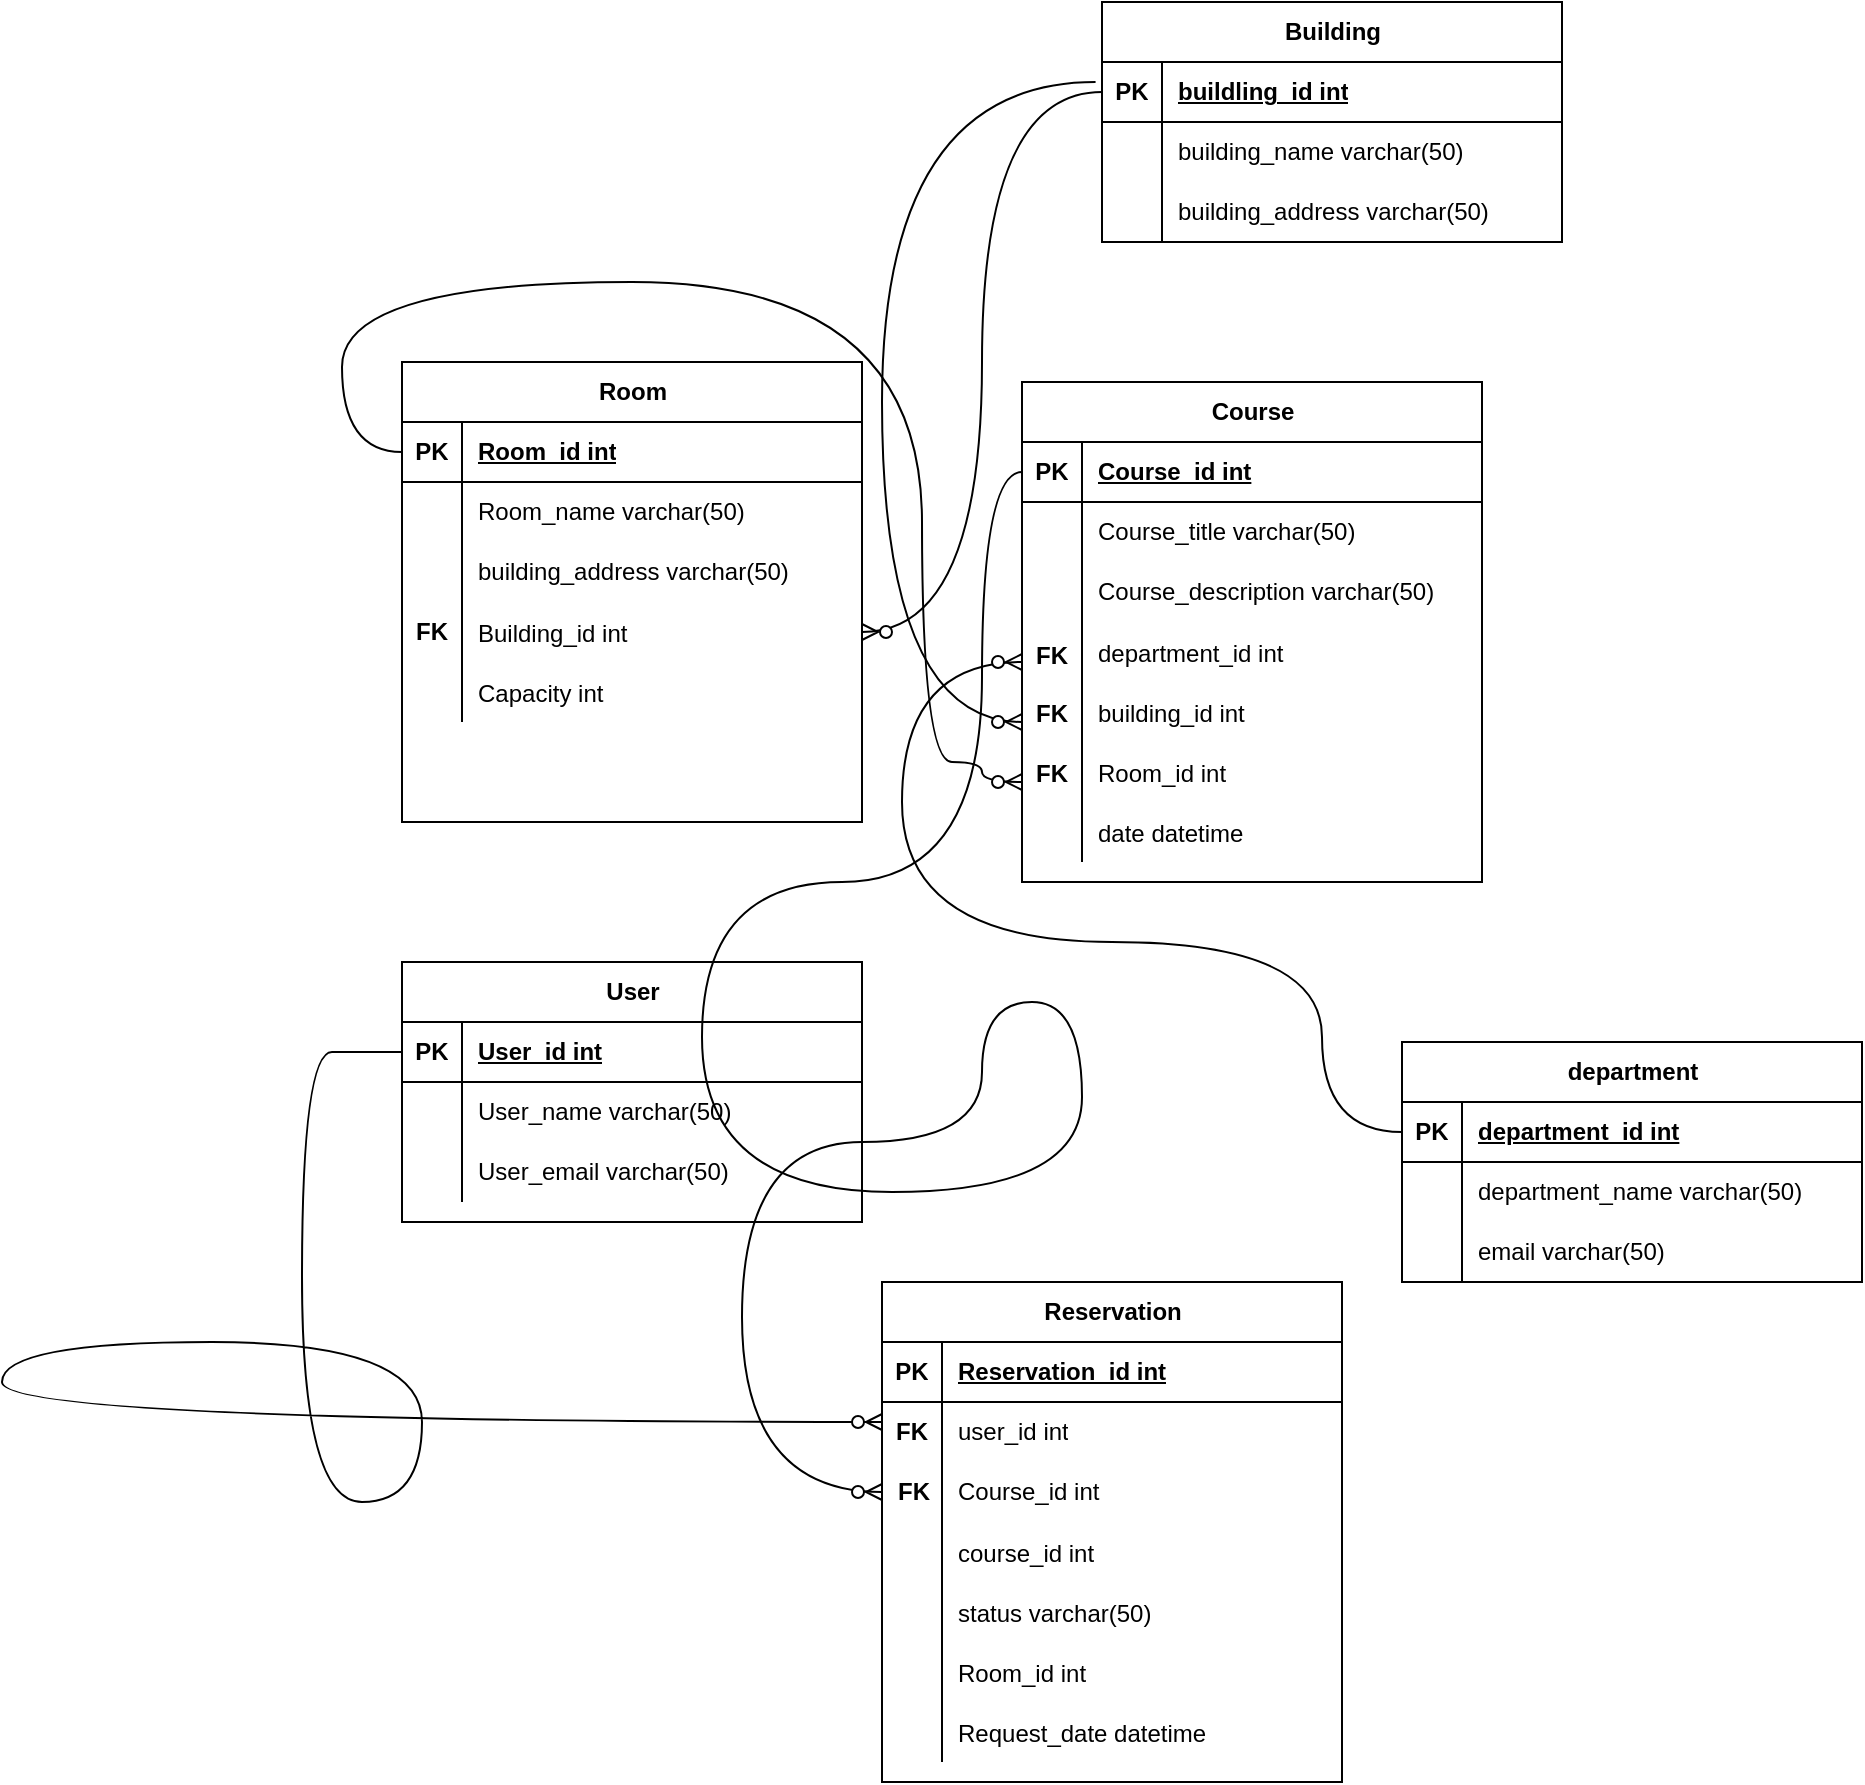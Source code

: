 <mxfile version="27.0.2">
  <diagram name="Page-1" id="O43cc90vwmYA2xS_0ZL7">
    <mxGraphModel dx="2073" dy="767" grid="1" gridSize="10" guides="1" tooltips="1" connect="1" arrows="1" fold="1" page="1" pageScale="1" pageWidth="827" pageHeight="1169" math="0" shadow="0">
      <root>
        <mxCell id="0" />
        <mxCell id="1" parent="0" />
        <mxCell id="Yy6d-3znH6NS5Ge2nQVd-1" value="department" style="shape=table;startSize=30;container=1;collapsible=1;childLayout=tableLayout;fixedRows=1;rowLines=0;fontStyle=1;align=center;resizeLast=1;html=1;" vertex="1" parent="1">
          <mxGeometry x="520" y="580" width="230" height="120" as="geometry" />
        </mxCell>
        <mxCell id="Yy6d-3znH6NS5Ge2nQVd-2" value="" style="shape=tableRow;horizontal=0;startSize=0;swimlaneHead=0;swimlaneBody=0;fillColor=none;collapsible=0;dropTarget=0;points=[[0,0.5],[1,0.5]];portConstraint=eastwest;top=0;left=0;right=0;bottom=1;" vertex="1" parent="Yy6d-3znH6NS5Ge2nQVd-1">
          <mxGeometry y="30" width="230" height="30" as="geometry" />
        </mxCell>
        <mxCell id="Yy6d-3znH6NS5Ge2nQVd-3" value="PK" style="shape=partialRectangle;connectable=0;fillColor=none;top=0;left=0;bottom=0;right=0;fontStyle=1;overflow=hidden;whiteSpace=wrap;html=1;" vertex="1" parent="Yy6d-3znH6NS5Ge2nQVd-2">
          <mxGeometry width="30" height="30" as="geometry">
            <mxRectangle width="30" height="30" as="alternateBounds" />
          </mxGeometry>
        </mxCell>
        <mxCell id="Yy6d-3znH6NS5Ge2nQVd-4" value="department_id int" style="shape=partialRectangle;connectable=0;fillColor=none;top=0;left=0;bottom=0;right=0;align=left;spacingLeft=6;fontStyle=5;overflow=hidden;whiteSpace=wrap;html=1;" vertex="1" parent="Yy6d-3znH6NS5Ge2nQVd-2">
          <mxGeometry x="30" width="200" height="30" as="geometry">
            <mxRectangle width="200" height="30" as="alternateBounds" />
          </mxGeometry>
        </mxCell>
        <mxCell id="Yy6d-3znH6NS5Ge2nQVd-5" value="" style="shape=tableRow;horizontal=0;startSize=0;swimlaneHead=0;swimlaneBody=0;fillColor=none;collapsible=0;dropTarget=0;points=[[0,0.5],[1,0.5]];portConstraint=eastwest;top=0;left=0;right=0;bottom=0;" vertex="1" parent="Yy6d-3znH6NS5Ge2nQVd-1">
          <mxGeometry y="60" width="230" height="30" as="geometry" />
        </mxCell>
        <mxCell id="Yy6d-3znH6NS5Ge2nQVd-6" value="" style="shape=partialRectangle;connectable=0;fillColor=none;top=0;left=0;bottom=0;right=0;editable=1;overflow=hidden;whiteSpace=wrap;html=1;" vertex="1" parent="Yy6d-3znH6NS5Ge2nQVd-5">
          <mxGeometry width="30" height="30" as="geometry">
            <mxRectangle width="30" height="30" as="alternateBounds" />
          </mxGeometry>
        </mxCell>
        <mxCell id="Yy6d-3znH6NS5Ge2nQVd-7" value="department_name varchar(50)" style="shape=partialRectangle;connectable=0;fillColor=none;top=0;left=0;bottom=0;right=0;align=left;spacingLeft=6;overflow=hidden;whiteSpace=wrap;html=1;" vertex="1" parent="Yy6d-3znH6NS5Ge2nQVd-5">
          <mxGeometry x="30" width="200" height="30" as="geometry">
            <mxRectangle width="200" height="30" as="alternateBounds" />
          </mxGeometry>
        </mxCell>
        <mxCell id="Yy6d-3znH6NS5Ge2nQVd-8" value="" style="shape=tableRow;horizontal=0;startSize=0;swimlaneHead=0;swimlaneBody=0;fillColor=none;collapsible=0;dropTarget=0;points=[[0,0.5],[1,0.5]];portConstraint=eastwest;top=0;left=0;right=0;bottom=0;" vertex="1" parent="Yy6d-3znH6NS5Ge2nQVd-1">
          <mxGeometry y="90" width="230" height="30" as="geometry" />
        </mxCell>
        <mxCell id="Yy6d-3znH6NS5Ge2nQVd-9" value="" style="shape=partialRectangle;connectable=0;fillColor=none;top=0;left=0;bottom=0;right=0;editable=1;overflow=hidden;whiteSpace=wrap;html=1;" vertex="1" parent="Yy6d-3znH6NS5Ge2nQVd-8">
          <mxGeometry width="30" height="30" as="geometry">
            <mxRectangle width="30" height="30" as="alternateBounds" />
          </mxGeometry>
        </mxCell>
        <mxCell id="Yy6d-3znH6NS5Ge2nQVd-10" value="email varchar(50)" style="shape=partialRectangle;connectable=0;fillColor=none;top=0;left=0;bottom=0;right=0;align=left;spacingLeft=6;overflow=hidden;whiteSpace=wrap;html=1;" vertex="1" parent="Yy6d-3znH6NS5Ge2nQVd-8">
          <mxGeometry x="30" width="200" height="30" as="geometry">
            <mxRectangle width="200" height="30" as="alternateBounds" />
          </mxGeometry>
        </mxCell>
        <mxCell id="Yy6d-3znH6NS5Ge2nQVd-14" value="Building" style="shape=table;startSize=30;container=1;collapsible=1;childLayout=tableLayout;fixedRows=1;rowLines=0;fontStyle=1;align=center;resizeLast=1;html=1;" vertex="1" parent="1">
          <mxGeometry x="370" y="60" width="230" height="120" as="geometry" />
        </mxCell>
        <mxCell id="Yy6d-3znH6NS5Ge2nQVd-15" value="" style="shape=tableRow;horizontal=0;startSize=0;swimlaneHead=0;swimlaneBody=0;fillColor=none;collapsible=0;dropTarget=0;points=[[0,0.5],[1,0.5]];portConstraint=eastwest;top=0;left=0;right=0;bottom=1;" vertex="1" parent="Yy6d-3znH6NS5Ge2nQVd-14">
          <mxGeometry y="30" width="230" height="30" as="geometry" />
        </mxCell>
        <mxCell id="Yy6d-3znH6NS5Ge2nQVd-16" value="PK" style="shape=partialRectangle;connectable=0;fillColor=none;top=0;left=0;bottom=0;right=0;fontStyle=1;overflow=hidden;whiteSpace=wrap;html=1;" vertex="1" parent="Yy6d-3znH6NS5Ge2nQVd-15">
          <mxGeometry width="30" height="30" as="geometry">
            <mxRectangle width="30" height="30" as="alternateBounds" />
          </mxGeometry>
        </mxCell>
        <mxCell id="Yy6d-3znH6NS5Ge2nQVd-17" value="buildling_id int" style="shape=partialRectangle;connectable=0;fillColor=none;top=0;left=0;bottom=0;right=0;align=left;spacingLeft=6;fontStyle=5;overflow=hidden;whiteSpace=wrap;html=1;" vertex="1" parent="Yy6d-3znH6NS5Ge2nQVd-15">
          <mxGeometry x="30" width="200" height="30" as="geometry">
            <mxRectangle width="200" height="30" as="alternateBounds" />
          </mxGeometry>
        </mxCell>
        <mxCell id="Yy6d-3znH6NS5Ge2nQVd-18" value="" style="shape=tableRow;horizontal=0;startSize=0;swimlaneHead=0;swimlaneBody=0;fillColor=none;collapsible=0;dropTarget=0;points=[[0,0.5],[1,0.5]];portConstraint=eastwest;top=0;left=0;right=0;bottom=0;" vertex="1" parent="Yy6d-3znH6NS5Ge2nQVd-14">
          <mxGeometry y="60" width="230" height="30" as="geometry" />
        </mxCell>
        <mxCell id="Yy6d-3znH6NS5Ge2nQVd-19" value="" style="shape=partialRectangle;connectable=0;fillColor=none;top=0;left=0;bottom=0;right=0;editable=1;overflow=hidden;whiteSpace=wrap;html=1;" vertex="1" parent="Yy6d-3znH6NS5Ge2nQVd-18">
          <mxGeometry width="30" height="30" as="geometry">
            <mxRectangle width="30" height="30" as="alternateBounds" />
          </mxGeometry>
        </mxCell>
        <mxCell id="Yy6d-3znH6NS5Ge2nQVd-20" value="building_name varchar(50)" style="shape=partialRectangle;connectable=0;fillColor=none;top=0;left=0;bottom=0;right=0;align=left;spacingLeft=6;overflow=hidden;whiteSpace=wrap;html=1;" vertex="1" parent="Yy6d-3znH6NS5Ge2nQVd-18">
          <mxGeometry x="30" width="200" height="30" as="geometry">
            <mxRectangle width="200" height="30" as="alternateBounds" />
          </mxGeometry>
        </mxCell>
        <mxCell id="Yy6d-3znH6NS5Ge2nQVd-21" value="" style="shape=tableRow;horizontal=0;startSize=0;swimlaneHead=0;swimlaneBody=0;fillColor=none;collapsible=0;dropTarget=0;points=[[0,0.5],[1,0.5]];portConstraint=eastwest;top=0;left=0;right=0;bottom=0;" vertex="1" parent="Yy6d-3znH6NS5Ge2nQVd-14">
          <mxGeometry y="90" width="230" height="30" as="geometry" />
        </mxCell>
        <mxCell id="Yy6d-3znH6NS5Ge2nQVd-22" value="" style="shape=partialRectangle;connectable=0;fillColor=none;top=0;left=0;bottom=0;right=0;editable=1;overflow=hidden;whiteSpace=wrap;html=1;" vertex="1" parent="Yy6d-3znH6NS5Ge2nQVd-21">
          <mxGeometry width="30" height="30" as="geometry">
            <mxRectangle width="30" height="30" as="alternateBounds" />
          </mxGeometry>
        </mxCell>
        <mxCell id="Yy6d-3znH6NS5Ge2nQVd-23" value="building_address varchar(50)" style="shape=partialRectangle;connectable=0;fillColor=none;top=0;left=0;bottom=0;right=0;align=left;spacingLeft=6;overflow=hidden;whiteSpace=wrap;html=1;" vertex="1" parent="Yy6d-3znH6NS5Ge2nQVd-21">
          <mxGeometry x="30" width="200" height="30" as="geometry">
            <mxRectangle width="200" height="30" as="alternateBounds" />
          </mxGeometry>
        </mxCell>
        <mxCell id="Yy6d-3znH6NS5Ge2nQVd-24" value="Room" style="shape=table;startSize=30;container=1;collapsible=1;childLayout=tableLayout;fixedRows=1;rowLines=0;fontStyle=1;align=center;resizeLast=1;html=1;" vertex="1" parent="1">
          <mxGeometry x="20" y="240" width="230" height="230" as="geometry" />
        </mxCell>
        <mxCell id="Yy6d-3znH6NS5Ge2nQVd-25" value="" style="shape=tableRow;horizontal=0;startSize=0;swimlaneHead=0;swimlaneBody=0;fillColor=none;collapsible=0;dropTarget=0;points=[[0,0.5],[1,0.5]];portConstraint=eastwest;top=0;left=0;right=0;bottom=1;" vertex="1" parent="Yy6d-3znH6NS5Ge2nQVd-24">
          <mxGeometry y="30" width="230" height="30" as="geometry" />
        </mxCell>
        <mxCell id="Yy6d-3znH6NS5Ge2nQVd-26" value="PK" style="shape=partialRectangle;connectable=0;fillColor=none;top=0;left=0;bottom=0;right=0;fontStyle=1;overflow=hidden;whiteSpace=wrap;html=1;" vertex="1" parent="Yy6d-3znH6NS5Ge2nQVd-25">
          <mxGeometry width="30" height="30" as="geometry">
            <mxRectangle width="30" height="30" as="alternateBounds" />
          </mxGeometry>
        </mxCell>
        <mxCell id="Yy6d-3znH6NS5Ge2nQVd-27" value="Room_id int" style="shape=partialRectangle;connectable=0;fillColor=none;top=0;left=0;bottom=0;right=0;align=left;spacingLeft=6;fontStyle=5;overflow=hidden;whiteSpace=wrap;html=1;" vertex="1" parent="Yy6d-3znH6NS5Ge2nQVd-25">
          <mxGeometry x="30" width="200" height="30" as="geometry">
            <mxRectangle width="200" height="30" as="alternateBounds" />
          </mxGeometry>
        </mxCell>
        <mxCell id="Yy6d-3znH6NS5Ge2nQVd-28" value="" style="shape=tableRow;horizontal=0;startSize=0;swimlaneHead=0;swimlaneBody=0;fillColor=none;collapsible=0;dropTarget=0;points=[[0,0.5],[1,0.5]];portConstraint=eastwest;top=0;left=0;right=0;bottom=0;" vertex="1" parent="Yy6d-3znH6NS5Ge2nQVd-24">
          <mxGeometry y="60" width="230" height="30" as="geometry" />
        </mxCell>
        <mxCell id="Yy6d-3znH6NS5Ge2nQVd-29" value="" style="shape=partialRectangle;connectable=0;fillColor=none;top=0;left=0;bottom=0;right=0;editable=1;overflow=hidden;whiteSpace=wrap;html=1;" vertex="1" parent="Yy6d-3znH6NS5Ge2nQVd-28">
          <mxGeometry width="30" height="30" as="geometry">
            <mxRectangle width="30" height="30" as="alternateBounds" />
          </mxGeometry>
        </mxCell>
        <mxCell id="Yy6d-3znH6NS5Ge2nQVd-30" value="Room_name varchar(50)" style="shape=partialRectangle;connectable=0;fillColor=none;top=0;left=0;bottom=0;right=0;align=left;spacingLeft=6;overflow=hidden;whiteSpace=wrap;html=1;" vertex="1" parent="Yy6d-3znH6NS5Ge2nQVd-28">
          <mxGeometry x="30" width="200" height="30" as="geometry">
            <mxRectangle width="200" height="30" as="alternateBounds" />
          </mxGeometry>
        </mxCell>
        <mxCell id="Yy6d-3znH6NS5Ge2nQVd-31" value="" style="shape=tableRow;horizontal=0;startSize=0;swimlaneHead=0;swimlaneBody=0;fillColor=none;collapsible=0;dropTarget=0;points=[[0,0.5],[1,0.5]];portConstraint=eastwest;top=0;left=0;right=0;bottom=0;" vertex="1" parent="Yy6d-3znH6NS5Ge2nQVd-24">
          <mxGeometry y="90" width="230" height="30" as="geometry" />
        </mxCell>
        <mxCell id="Yy6d-3znH6NS5Ge2nQVd-32" value="" style="shape=partialRectangle;connectable=0;fillColor=none;top=0;left=0;bottom=0;right=0;editable=1;overflow=hidden;whiteSpace=wrap;html=1;" vertex="1" parent="Yy6d-3znH6NS5Ge2nQVd-31">
          <mxGeometry width="30" height="30" as="geometry">
            <mxRectangle width="30" height="30" as="alternateBounds" />
          </mxGeometry>
        </mxCell>
        <mxCell id="Yy6d-3znH6NS5Ge2nQVd-33" value="building_address varchar(50)" style="shape=partialRectangle;connectable=0;fillColor=none;top=0;left=0;bottom=0;right=0;align=left;spacingLeft=6;overflow=hidden;whiteSpace=wrap;html=1;" vertex="1" parent="Yy6d-3znH6NS5Ge2nQVd-31">
          <mxGeometry x="30" width="200" height="30" as="geometry">
            <mxRectangle width="200" height="30" as="alternateBounds" />
          </mxGeometry>
        </mxCell>
        <mxCell id="Yy6d-3znH6NS5Ge2nQVd-46" value="" style="shape=tableRow;horizontal=0;startSize=0;swimlaneHead=0;swimlaneBody=0;fillColor=none;collapsible=0;dropTarget=0;points=[[0,0.5],[1,0.5]];portConstraint=eastwest;top=0;left=0;right=0;bottom=0;" vertex="1" parent="Yy6d-3znH6NS5Ge2nQVd-24">
          <mxGeometry y="120" width="230" height="30" as="geometry" />
        </mxCell>
        <mxCell id="Yy6d-3znH6NS5Ge2nQVd-47" value="" style="shape=partialRectangle;connectable=0;fillColor=none;top=0;left=0;bottom=0;right=0;editable=1;overflow=hidden;" vertex="1" parent="Yy6d-3znH6NS5Ge2nQVd-46">
          <mxGeometry width="30" height="30" as="geometry">
            <mxRectangle width="30" height="30" as="alternateBounds" />
          </mxGeometry>
        </mxCell>
        <mxCell id="Yy6d-3znH6NS5Ge2nQVd-48" value="Building_id int" style="shape=partialRectangle;connectable=0;fillColor=none;top=0;left=0;bottom=0;right=0;align=left;spacingLeft=6;overflow=hidden;" vertex="1" parent="Yy6d-3znH6NS5Ge2nQVd-46">
          <mxGeometry x="30" width="200" height="30" as="geometry">
            <mxRectangle width="200" height="30" as="alternateBounds" />
          </mxGeometry>
        </mxCell>
        <mxCell id="Yy6d-3znH6NS5Ge2nQVd-62" value="" style="shape=tableRow;horizontal=0;startSize=0;swimlaneHead=0;swimlaneBody=0;fillColor=none;collapsible=0;dropTarget=0;points=[[0,0.5],[1,0.5]];portConstraint=eastwest;top=0;left=0;right=0;bottom=0;" vertex="1" parent="Yy6d-3znH6NS5Ge2nQVd-24">
          <mxGeometry y="150" width="230" height="30" as="geometry" />
        </mxCell>
        <mxCell id="Yy6d-3znH6NS5Ge2nQVd-63" value="" style="shape=partialRectangle;connectable=0;fillColor=none;top=0;left=0;bottom=0;right=0;editable=1;overflow=hidden;" vertex="1" parent="Yy6d-3znH6NS5Ge2nQVd-62">
          <mxGeometry width="30" height="30" as="geometry">
            <mxRectangle width="30" height="30" as="alternateBounds" />
          </mxGeometry>
        </mxCell>
        <mxCell id="Yy6d-3znH6NS5Ge2nQVd-64" value="Capacity int" style="shape=partialRectangle;connectable=0;fillColor=none;top=0;left=0;bottom=0;right=0;align=left;spacingLeft=6;overflow=hidden;" vertex="1" parent="Yy6d-3znH6NS5Ge2nQVd-62">
          <mxGeometry x="30" width="200" height="30" as="geometry">
            <mxRectangle width="200" height="30" as="alternateBounds" />
          </mxGeometry>
        </mxCell>
        <mxCell id="Yy6d-3znH6NS5Ge2nQVd-61" value="FK" style="shape=partialRectangle;connectable=0;fillColor=none;top=0;left=0;bottom=0;right=0;fontStyle=1;overflow=hidden;whiteSpace=wrap;html=1;" vertex="1" parent="1">
          <mxGeometry x="20" y="360" width="30" height="30" as="geometry">
            <mxRectangle width="30" height="30" as="alternateBounds" />
          </mxGeometry>
        </mxCell>
        <mxCell id="Yy6d-3znH6NS5Ge2nQVd-65" value="Course" style="shape=table;startSize=30;container=1;collapsible=1;childLayout=tableLayout;fixedRows=1;rowLines=0;fontStyle=1;align=center;resizeLast=1;html=1;" vertex="1" parent="1">
          <mxGeometry x="330" y="250" width="230" height="250" as="geometry" />
        </mxCell>
        <mxCell id="Yy6d-3znH6NS5Ge2nQVd-66" value="" style="shape=tableRow;horizontal=0;startSize=0;swimlaneHead=0;swimlaneBody=0;fillColor=none;collapsible=0;dropTarget=0;points=[[0,0.5],[1,0.5]];portConstraint=eastwest;top=0;left=0;right=0;bottom=1;" vertex="1" parent="Yy6d-3znH6NS5Ge2nQVd-65">
          <mxGeometry y="30" width="230" height="30" as="geometry" />
        </mxCell>
        <mxCell id="Yy6d-3znH6NS5Ge2nQVd-67" value="PK" style="shape=partialRectangle;connectable=0;fillColor=none;top=0;left=0;bottom=0;right=0;fontStyle=1;overflow=hidden;whiteSpace=wrap;html=1;" vertex="1" parent="Yy6d-3znH6NS5Ge2nQVd-66">
          <mxGeometry width="30" height="30" as="geometry">
            <mxRectangle width="30" height="30" as="alternateBounds" />
          </mxGeometry>
        </mxCell>
        <mxCell id="Yy6d-3znH6NS5Ge2nQVd-68" value="Course_id int" style="shape=partialRectangle;connectable=0;fillColor=none;top=0;left=0;bottom=0;right=0;align=left;spacingLeft=6;fontStyle=5;overflow=hidden;whiteSpace=wrap;html=1;" vertex="1" parent="Yy6d-3znH6NS5Ge2nQVd-66">
          <mxGeometry x="30" width="200" height="30" as="geometry">
            <mxRectangle width="200" height="30" as="alternateBounds" />
          </mxGeometry>
        </mxCell>
        <mxCell id="Yy6d-3znH6NS5Ge2nQVd-69" value="" style="shape=tableRow;horizontal=0;startSize=0;swimlaneHead=0;swimlaneBody=0;fillColor=none;collapsible=0;dropTarget=0;points=[[0,0.5],[1,0.5]];portConstraint=eastwest;top=0;left=0;right=0;bottom=0;" vertex="1" parent="Yy6d-3znH6NS5Ge2nQVd-65">
          <mxGeometry y="60" width="230" height="30" as="geometry" />
        </mxCell>
        <mxCell id="Yy6d-3znH6NS5Ge2nQVd-70" value="" style="shape=partialRectangle;connectable=0;fillColor=none;top=0;left=0;bottom=0;right=0;editable=1;overflow=hidden;whiteSpace=wrap;html=1;" vertex="1" parent="Yy6d-3znH6NS5Ge2nQVd-69">
          <mxGeometry width="30" height="30" as="geometry">
            <mxRectangle width="30" height="30" as="alternateBounds" />
          </mxGeometry>
        </mxCell>
        <mxCell id="Yy6d-3znH6NS5Ge2nQVd-71" value="Course_title varchar(50)" style="shape=partialRectangle;connectable=0;fillColor=none;top=0;left=0;bottom=0;right=0;align=left;spacingLeft=6;overflow=hidden;whiteSpace=wrap;html=1;" vertex="1" parent="Yy6d-3znH6NS5Ge2nQVd-69">
          <mxGeometry x="30" width="200" height="30" as="geometry">
            <mxRectangle width="200" height="30" as="alternateBounds" />
          </mxGeometry>
        </mxCell>
        <mxCell id="Yy6d-3znH6NS5Ge2nQVd-72" value="" style="shape=tableRow;horizontal=0;startSize=0;swimlaneHead=0;swimlaneBody=0;fillColor=none;collapsible=0;dropTarget=0;points=[[0,0.5],[1,0.5]];portConstraint=eastwest;top=0;left=0;right=0;bottom=0;" vertex="1" parent="Yy6d-3znH6NS5Ge2nQVd-65">
          <mxGeometry y="90" width="230" height="30" as="geometry" />
        </mxCell>
        <mxCell id="Yy6d-3znH6NS5Ge2nQVd-73" value="" style="shape=partialRectangle;connectable=0;fillColor=none;top=0;left=0;bottom=0;right=0;editable=1;overflow=hidden;whiteSpace=wrap;html=1;" vertex="1" parent="Yy6d-3znH6NS5Ge2nQVd-72">
          <mxGeometry width="30" height="30" as="geometry">
            <mxRectangle width="30" height="30" as="alternateBounds" />
          </mxGeometry>
        </mxCell>
        <mxCell id="Yy6d-3znH6NS5Ge2nQVd-74" value="Course_description varchar(50)" style="shape=partialRectangle;connectable=0;fillColor=none;top=0;left=0;bottom=0;right=0;align=left;spacingLeft=6;overflow=hidden;whiteSpace=wrap;html=1;" vertex="1" parent="Yy6d-3znH6NS5Ge2nQVd-72">
          <mxGeometry x="30" width="200" height="30" as="geometry">
            <mxRectangle width="200" height="30" as="alternateBounds" />
          </mxGeometry>
        </mxCell>
        <mxCell id="Yy6d-3znH6NS5Ge2nQVd-75" value="" style="shape=tableRow;horizontal=0;startSize=0;swimlaneHead=0;swimlaneBody=0;fillColor=none;collapsible=0;dropTarget=0;points=[[0,0.5],[1,0.5]];portConstraint=eastwest;top=0;left=0;right=0;bottom=0;" vertex="1" parent="Yy6d-3znH6NS5Ge2nQVd-65">
          <mxGeometry y="120" width="230" height="30" as="geometry" />
        </mxCell>
        <mxCell id="Yy6d-3znH6NS5Ge2nQVd-76" value="" style="shape=partialRectangle;connectable=0;fillColor=none;top=0;left=0;bottom=0;right=0;editable=1;overflow=hidden;" vertex="1" parent="Yy6d-3znH6NS5Ge2nQVd-75">
          <mxGeometry width="30" height="30" as="geometry">
            <mxRectangle width="30" height="30" as="alternateBounds" />
          </mxGeometry>
        </mxCell>
        <mxCell id="Yy6d-3znH6NS5Ge2nQVd-77" value="department_id int" style="shape=partialRectangle;connectable=0;fillColor=none;top=0;left=0;bottom=0;right=0;align=left;spacingLeft=6;overflow=hidden;" vertex="1" parent="Yy6d-3znH6NS5Ge2nQVd-75">
          <mxGeometry x="30" width="200" height="30" as="geometry">
            <mxRectangle width="200" height="30" as="alternateBounds" />
          </mxGeometry>
        </mxCell>
        <mxCell id="Yy6d-3znH6NS5Ge2nQVd-104" value="" style="shape=tableRow;horizontal=0;startSize=0;swimlaneHead=0;swimlaneBody=0;fillColor=none;collapsible=0;dropTarget=0;points=[[0,0.5],[1,0.5]];portConstraint=eastwest;top=0;left=0;right=0;bottom=0;" vertex="1" parent="Yy6d-3znH6NS5Ge2nQVd-65">
          <mxGeometry y="150" width="230" height="30" as="geometry" />
        </mxCell>
        <mxCell id="Yy6d-3znH6NS5Ge2nQVd-105" value="" style="shape=partialRectangle;connectable=0;fillColor=none;top=0;left=0;bottom=0;right=0;editable=1;overflow=hidden;" vertex="1" parent="Yy6d-3znH6NS5Ge2nQVd-104">
          <mxGeometry width="30" height="30" as="geometry">
            <mxRectangle width="30" height="30" as="alternateBounds" />
          </mxGeometry>
        </mxCell>
        <mxCell id="Yy6d-3znH6NS5Ge2nQVd-106" value="building_id int" style="shape=partialRectangle;connectable=0;fillColor=none;top=0;left=0;bottom=0;right=0;align=left;spacingLeft=6;overflow=hidden;" vertex="1" parent="Yy6d-3znH6NS5Ge2nQVd-104">
          <mxGeometry x="30" width="200" height="30" as="geometry">
            <mxRectangle width="200" height="30" as="alternateBounds" />
          </mxGeometry>
        </mxCell>
        <mxCell id="Yy6d-3znH6NS5Ge2nQVd-109" value="" style="shape=tableRow;horizontal=0;startSize=0;swimlaneHead=0;swimlaneBody=0;fillColor=none;collapsible=0;dropTarget=0;points=[[0,0.5],[1,0.5]];portConstraint=eastwest;top=0;left=0;right=0;bottom=0;" vertex="1" parent="Yy6d-3znH6NS5Ge2nQVd-65">
          <mxGeometry y="180" width="230" height="30" as="geometry" />
        </mxCell>
        <mxCell id="Yy6d-3znH6NS5Ge2nQVd-110" value="" style="shape=partialRectangle;connectable=0;fillColor=none;top=0;left=0;bottom=0;right=0;editable=1;overflow=hidden;" vertex="1" parent="Yy6d-3znH6NS5Ge2nQVd-109">
          <mxGeometry width="30" height="30" as="geometry">
            <mxRectangle width="30" height="30" as="alternateBounds" />
          </mxGeometry>
        </mxCell>
        <mxCell id="Yy6d-3znH6NS5Ge2nQVd-111" value="Room_id int" style="shape=partialRectangle;connectable=0;fillColor=none;top=0;left=0;bottom=0;right=0;align=left;spacingLeft=6;overflow=hidden;" vertex="1" parent="Yy6d-3znH6NS5Ge2nQVd-109">
          <mxGeometry x="30" width="200" height="30" as="geometry">
            <mxRectangle width="200" height="30" as="alternateBounds" />
          </mxGeometry>
        </mxCell>
        <mxCell id="Yy6d-3znH6NS5Ge2nQVd-78" value="" style="shape=tableRow;horizontal=0;startSize=0;swimlaneHead=0;swimlaneBody=0;fillColor=none;collapsible=0;dropTarget=0;points=[[0,0.5],[1,0.5]];portConstraint=eastwest;top=0;left=0;right=0;bottom=0;" vertex="1" parent="Yy6d-3znH6NS5Ge2nQVd-65">
          <mxGeometry y="210" width="230" height="30" as="geometry" />
        </mxCell>
        <mxCell id="Yy6d-3znH6NS5Ge2nQVd-79" value="" style="shape=partialRectangle;connectable=0;fillColor=none;top=0;left=0;bottom=0;right=0;editable=1;overflow=hidden;" vertex="1" parent="Yy6d-3znH6NS5Ge2nQVd-78">
          <mxGeometry width="30" height="30" as="geometry">
            <mxRectangle width="30" height="30" as="alternateBounds" />
          </mxGeometry>
        </mxCell>
        <mxCell id="Yy6d-3znH6NS5Ge2nQVd-80" value="date datetime" style="shape=partialRectangle;connectable=0;fillColor=none;top=0;left=0;bottom=0;right=0;align=left;spacingLeft=6;overflow=hidden;" vertex="1" parent="Yy6d-3znH6NS5Ge2nQVd-78">
          <mxGeometry x="30" width="200" height="30" as="geometry">
            <mxRectangle width="200" height="30" as="alternateBounds" />
          </mxGeometry>
        </mxCell>
        <mxCell id="Yy6d-3znH6NS5Ge2nQVd-102" value="FK" style="shape=partialRectangle;connectable=0;fillColor=none;top=0;left=0;bottom=0;right=0;fontStyle=1;overflow=hidden;whiteSpace=wrap;html=1;" vertex="1" parent="1">
          <mxGeometry x="330" y="372" width="30" height="30" as="geometry">
            <mxRectangle width="30" height="30" as="alternateBounds" />
          </mxGeometry>
        </mxCell>
        <mxCell id="Yy6d-3znH6NS5Ge2nQVd-107" value="FK" style="shape=partialRectangle;connectable=0;fillColor=none;top=0;left=0;bottom=0;right=0;fontStyle=1;overflow=hidden;whiteSpace=wrap;html=1;" vertex="1" parent="1">
          <mxGeometry x="330" y="401" width="30" height="30" as="geometry">
            <mxRectangle width="30" height="30" as="alternateBounds" />
          </mxGeometry>
        </mxCell>
        <mxCell id="Yy6d-3znH6NS5Ge2nQVd-112" value="FK" style="shape=partialRectangle;connectable=0;fillColor=none;top=0;left=0;bottom=0;right=0;fontStyle=1;overflow=hidden;whiteSpace=wrap;html=1;" vertex="1" parent="1">
          <mxGeometry x="330" y="431" width="30" height="30" as="geometry">
            <mxRectangle width="30" height="30" as="alternateBounds" />
          </mxGeometry>
        </mxCell>
        <mxCell id="Yy6d-3znH6NS5Ge2nQVd-113" value="Reservation" style="shape=table;startSize=30;container=1;collapsible=1;childLayout=tableLayout;fixedRows=1;rowLines=0;fontStyle=1;align=center;resizeLast=1;html=1;" vertex="1" parent="1">
          <mxGeometry x="260" y="700" width="230" height="250" as="geometry" />
        </mxCell>
        <mxCell id="Yy6d-3znH6NS5Ge2nQVd-114" value="" style="shape=tableRow;horizontal=0;startSize=0;swimlaneHead=0;swimlaneBody=0;fillColor=none;collapsible=0;dropTarget=0;points=[[0,0.5],[1,0.5]];portConstraint=eastwest;top=0;left=0;right=0;bottom=1;" vertex="1" parent="Yy6d-3znH6NS5Ge2nQVd-113">
          <mxGeometry y="30" width="230" height="30" as="geometry" />
        </mxCell>
        <mxCell id="Yy6d-3znH6NS5Ge2nQVd-115" value="PK" style="shape=partialRectangle;connectable=0;fillColor=none;top=0;left=0;bottom=0;right=0;fontStyle=1;overflow=hidden;whiteSpace=wrap;html=1;" vertex="1" parent="Yy6d-3znH6NS5Ge2nQVd-114">
          <mxGeometry width="30" height="30" as="geometry">
            <mxRectangle width="30" height="30" as="alternateBounds" />
          </mxGeometry>
        </mxCell>
        <mxCell id="Yy6d-3znH6NS5Ge2nQVd-116" value="Reservation_id int" style="shape=partialRectangle;connectable=0;fillColor=none;top=0;left=0;bottom=0;right=0;align=left;spacingLeft=6;fontStyle=5;overflow=hidden;whiteSpace=wrap;html=1;" vertex="1" parent="Yy6d-3znH6NS5Ge2nQVd-114">
          <mxGeometry x="30" width="200" height="30" as="geometry">
            <mxRectangle width="200" height="30" as="alternateBounds" />
          </mxGeometry>
        </mxCell>
        <mxCell id="Yy6d-3znH6NS5Ge2nQVd-117" value="" style="shape=tableRow;horizontal=0;startSize=0;swimlaneHead=0;swimlaneBody=0;fillColor=none;collapsible=0;dropTarget=0;points=[[0,0.5],[1,0.5]];portConstraint=eastwest;top=0;left=0;right=0;bottom=0;" vertex="1" parent="Yy6d-3znH6NS5Ge2nQVd-113">
          <mxGeometry y="60" width="230" height="30" as="geometry" />
        </mxCell>
        <mxCell id="Yy6d-3znH6NS5Ge2nQVd-118" value="" style="shape=partialRectangle;connectable=0;fillColor=none;top=0;left=0;bottom=0;right=0;editable=1;overflow=hidden;whiteSpace=wrap;html=1;" vertex="1" parent="Yy6d-3znH6NS5Ge2nQVd-117">
          <mxGeometry width="30" height="30" as="geometry">
            <mxRectangle width="30" height="30" as="alternateBounds" />
          </mxGeometry>
        </mxCell>
        <mxCell id="Yy6d-3znH6NS5Ge2nQVd-119" value="user_id int" style="shape=partialRectangle;connectable=0;fillColor=none;top=0;left=0;bottom=0;right=0;align=left;spacingLeft=6;overflow=hidden;whiteSpace=wrap;html=1;" vertex="1" parent="Yy6d-3znH6NS5Ge2nQVd-117">
          <mxGeometry x="30" width="200" height="30" as="geometry">
            <mxRectangle width="200" height="30" as="alternateBounds" />
          </mxGeometry>
        </mxCell>
        <mxCell id="Yy6d-3znH6NS5Ge2nQVd-120" value="" style="shape=tableRow;horizontal=0;startSize=0;swimlaneHead=0;swimlaneBody=0;fillColor=none;collapsible=0;dropTarget=0;points=[[0,0.5],[1,0.5]];portConstraint=eastwest;top=0;left=0;right=0;bottom=0;" vertex="1" parent="Yy6d-3znH6NS5Ge2nQVd-113">
          <mxGeometry y="90" width="230" height="30" as="geometry" />
        </mxCell>
        <mxCell id="Yy6d-3znH6NS5Ge2nQVd-121" value="" style="shape=partialRectangle;connectable=0;fillColor=none;top=0;left=0;bottom=0;right=0;editable=1;overflow=hidden;whiteSpace=wrap;html=1;" vertex="1" parent="Yy6d-3znH6NS5Ge2nQVd-120">
          <mxGeometry width="30" height="30" as="geometry">
            <mxRectangle width="30" height="30" as="alternateBounds" />
          </mxGeometry>
        </mxCell>
        <mxCell id="Yy6d-3znH6NS5Ge2nQVd-122" value="Course_id int" style="shape=partialRectangle;connectable=0;fillColor=none;top=0;left=0;bottom=0;right=0;align=left;spacingLeft=6;overflow=hidden;whiteSpace=wrap;html=1;" vertex="1" parent="Yy6d-3znH6NS5Ge2nQVd-120">
          <mxGeometry x="30" width="200" height="30" as="geometry">
            <mxRectangle width="200" height="30" as="alternateBounds" />
          </mxGeometry>
        </mxCell>
        <mxCell id="Yy6d-3znH6NS5Ge2nQVd-123" value="" style="shape=tableRow;horizontal=0;startSize=0;swimlaneHead=0;swimlaneBody=0;fillColor=none;collapsible=0;dropTarget=0;points=[[0,0.5],[1,0.5]];portConstraint=eastwest;top=0;left=0;right=0;bottom=0;" vertex="1" parent="Yy6d-3znH6NS5Ge2nQVd-113">
          <mxGeometry y="120" width="230" height="30" as="geometry" />
        </mxCell>
        <mxCell id="Yy6d-3znH6NS5Ge2nQVd-124" value="" style="shape=partialRectangle;connectable=0;fillColor=none;top=0;left=0;bottom=0;right=0;editable=1;overflow=hidden;" vertex="1" parent="Yy6d-3znH6NS5Ge2nQVd-123">
          <mxGeometry width="30" height="30" as="geometry">
            <mxRectangle width="30" height="30" as="alternateBounds" />
          </mxGeometry>
        </mxCell>
        <mxCell id="Yy6d-3znH6NS5Ge2nQVd-125" value="course_id int" style="shape=partialRectangle;connectable=0;fillColor=none;top=0;left=0;bottom=0;right=0;align=left;spacingLeft=6;overflow=hidden;" vertex="1" parent="Yy6d-3znH6NS5Ge2nQVd-123">
          <mxGeometry x="30" width="200" height="30" as="geometry">
            <mxRectangle width="200" height="30" as="alternateBounds" />
          </mxGeometry>
        </mxCell>
        <mxCell id="Yy6d-3znH6NS5Ge2nQVd-126" value="" style="shape=tableRow;horizontal=0;startSize=0;swimlaneHead=0;swimlaneBody=0;fillColor=none;collapsible=0;dropTarget=0;points=[[0,0.5],[1,0.5]];portConstraint=eastwest;top=0;left=0;right=0;bottom=0;" vertex="1" parent="Yy6d-3znH6NS5Ge2nQVd-113">
          <mxGeometry y="150" width="230" height="30" as="geometry" />
        </mxCell>
        <mxCell id="Yy6d-3znH6NS5Ge2nQVd-127" value="" style="shape=partialRectangle;connectable=0;fillColor=none;top=0;left=0;bottom=0;right=0;editable=1;overflow=hidden;" vertex="1" parent="Yy6d-3znH6NS5Ge2nQVd-126">
          <mxGeometry width="30" height="30" as="geometry">
            <mxRectangle width="30" height="30" as="alternateBounds" />
          </mxGeometry>
        </mxCell>
        <mxCell id="Yy6d-3znH6NS5Ge2nQVd-128" value="status varchar(50)" style="shape=partialRectangle;connectable=0;fillColor=none;top=0;left=0;bottom=0;right=0;align=left;spacingLeft=6;overflow=hidden;" vertex="1" parent="Yy6d-3znH6NS5Ge2nQVd-126">
          <mxGeometry x="30" width="200" height="30" as="geometry">
            <mxRectangle width="200" height="30" as="alternateBounds" />
          </mxGeometry>
        </mxCell>
        <mxCell id="Yy6d-3znH6NS5Ge2nQVd-129" value="" style="shape=tableRow;horizontal=0;startSize=0;swimlaneHead=0;swimlaneBody=0;fillColor=none;collapsible=0;dropTarget=0;points=[[0,0.5],[1,0.5]];portConstraint=eastwest;top=0;left=0;right=0;bottom=0;" vertex="1" parent="Yy6d-3znH6NS5Ge2nQVd-113">
          <mxGeometry y="180" width="230" height="30" as="geometry" />
        </mxCell>
        <mxCell id="Yy6d-3znH6NS5Ge2nQVd-130" value="" style="shape=partialRectangle;connectable=0;fillColor=none;top=0;left=0;bottom=0;right=0;editable=1;overflow=hidden;" vertex="1" parent="Yy6d-3znH6NS5Ge2nQVd-129">
          <mxGeometry width="30" height="30" as="geometry">
            <mxRectangle width="30" height="30" as="alternateBounds" />
          </mxGeometry>
        </mxCell>
        <mxCell id="Yy6d-3znH6NS5Ge2nQVd-131" value="Room_id int" style="shape=partialRectangle;connectable=0;fillColor=none;top=0;left=0;bottom=0;right=0;align=left;spacingLeft=6;overflow=hidden;" vertex="1" parent="Yy6d-3znH6NS5Ge2nQVd-129">
          <mxGeometry x="30" width="200" height="30" as="geometry">
            <mxRectangle width="200" height="30" as="alternateBounds" />
          </mxGeometry>
        </mxCell>
        <mxCell id="Yy6d-3znH6NS5Ge2nQVd-132" value="" style="shape=tableRow;horizontal=0;startSize=0;swimlaneHead=0;swimlaneBody=0;fillColor=none;collapsible=0;dropTarget=0;points=[[0,0.5],[1,0.5]];portConstraint=eastwest;top=0;left=0;right=0;bottom=0;" vertex="1" parent="Yy6d-3znH6NS5Ge2nQVd-113">
          <mxGeometry y="210" width="230" height="30" as="geometry" />
        </mxCell>
        <mxCell id="Yy6d-3znH6NS5Ge2nQVd-133" value="" style="shape=partialRectangle;connectable=0;fillColor=none;top=0;left=0;bottom=0;right=0;editable=1;overflow=hidden;" vertex="1" parent="Yy6d-3znH6NS5Ge2nQVd-132">
          <mxGeometry width="30" height="30" as="geometry">
            <mxRectangle width="30" height="30" as="alternateBounds" />
          </mxGeometry>
        </mxCell>
        <mxCell id="Yy6d-3znH6NS5Ge2nQVd-134" value="Request_date datetime" style="shape=partialRectangle;connectable=0;fillColor=none;top=0;left=0;bottom=0;right=0;align=left;spacingLeft=6;overflow=hidden;" vertex="1" parent="Yy6d-3znH6NS5Ge2nQVd-132">
          <mxGeometry x="30" width="200" height="30" as="geometry">
            <mxRectangle width="200" height="30" as="alternateBounds" />
          </mxGeometry>
        </mxCell>
        <mxCell id="Yy6d-3znH6NS5Ge2nQVd-198" value="FK" style="shape=partialRectangle;connectable=0;fillColor=none;top=0;left=0;bottom=0;right=0;fontStyle=1;overflow=hidden;whiteSpace=wrap;html=1;" vertex="1" parent="1">
          <mxGeometry x="260" y="760" width="30" height="30" as="geometry">
            <mxRectangle width="30" height="30" as="alternateBounds" />
          </mxGeometry>
        </mxCell>
        <mxCell id="Yy6d-3znH6NS5Ge2nQVd-199" value="FK" style="shape=partialRectangle;connectable=0;fillColor=none;top=0;left=0;bottom=0;right=0;fontStyle=1;overflow=hidden;whiteSpace=wrap;html=1;" vertex="1" parent="1">
          <mxGeometry x="261" y="790" width="30" height="30" as="geometry">
            <mxRectangle width="30" height="30" as="alternateBounds" />
          </mxGeometry>
        </mxCell>
        <mxCell id="Yy6d-3znH6NS5Ge2nQVd-200" value="User" style="shape=table;startSize=30;container=1;collapsible=1;childLayout=tableLayout;fixedRows=1;rowLines=0;fontStyle=1;align=center;resizeLast=1;html=1;" vertex="1" parent="1">
          <mxGeometry x="20" y="540" width="230" height="130" as="geometry" />
        </mxCell>
        <mxCell id="Yy6d-3znH6NS5Ge2nQVd-201" value="" style="shape=tableRow;horizontal=0;startSize=0;swimlaneHead=0;swimlaneBody=0;fillColor=none;collapsible=0;dropTarget=0;points=[[0,0.5],[1,0.5]];portConstraint=eastwest;top=0;left=0;right=0;bottom=1;" vertex="1" parent="Yy6d-3znH6NS5Ge2nQVd-200">
          <mxGeometry y="30" width="230" height="30" as="geometry" />
        </mxCell>
        <mxCell id="Yy6d-3znH6NS5Ge2nQVd-202" value="PK" style="shape=partialRectangle;connectable=0;fillColor=none;top=0;left=0;bottom=0;right=0;fontStyle=1;overflow=hidden;whiteSpace=wrap;html=1;" vertex="1" parent="Yy6d-3znH6NS5Ge2nQVd-201">
          <mxGeometry width="30" height="30" as="geometry">
            <mxRectangle width="30" height="30" as="alternateBounds" />
          </mxGeometry>
        </mxCell>
        <mxCell id="Yy6d-3znH6NS5Ge2nQVd-203" value="User_id int" style="shape=partialRectangle;connectable=0;fillColor=none;top=0;left=0;bottom=0;right=0;align=left;spacingLeft=6;fontStyle=5;overflow=hidden;whiteSpace=wrap;html=1;" vertex="1" parent="Yy6d-3znH6NS5Ge2nQVd-201">
          <mxGeometry x="30" width="200" height="30" as="geometry">
            <mxRectangle width="200" height="30" as="alternateBounds" />
          </mxGeometry>
        </mxCell>
        <mxCell id="Yy6d-3znH6NS5Ge2nQVd-204" value="" style="shape=tableRow;horizontal=0;startSize=0;swimlaneHead=0;swimlaneBody=0;fillColor=none;collapsible=0;dropTarget=0;points=[[0,0.5],[1,0.5]];portConstraint=eastwest;top=0;left=0;right=0;bottom=0;" vertex="1" parent="Yy6d-3znH6NS5Ge2nQVd-200">
          <mxGeometry y="60" width="230" height="30" as="geometry" />
        </mxCell>
        <mxCell id="Yy6d-3znH6NS5Ge2nQVd-205" value="" style="shape=partialRectangle;connectable=0;fillColor=none;top=0;left=0;bottom=0;right=0;editable=1;overflow=hidden;whiteSpace=wrap;html=1;" vertex="1" parent="Yy6d-3znH6NS5Ge2nQVd-204">
          <mxGeometry width="30" height="30" as="geometry">
            <mxRectangle width="30" height="30" as="alternateBounds" />
          </mxGeometry>
        </mxCell>
        <mxCell id="Yy6d-3znH6NS5Ge2nQVd-206" value="User_name varchar(50)" style="shape=partialRectangle;connectable=0;fillColor=none;top=0;left=0;bottom=0;right=0;align=left;spacingLeft=6;overflow=hidden;whiteSpace=wrap;html=1;" vertex="1" parent="Yy6d-3znH6NS5Ge2nQVd-204">
          <mxGeometry x="30" width="200" height="30" as="geometry">
            <mxRectangle width="200" height="30" as="alternateBounds" />
          </mxGeometry>
        </mxCell>
        <mxCell id="Yy6d-3znH6NS5Ge2nQVd-207" value="" style="shape=tableRow;horizontal=0;startSize=0;swimlaneHead=0;swimlaneBody=0;fillColor=none;collapsible=0;dropTarget=0;points=[[0,0.5],[1,0.5]];portConstraint=eastwest;top=0;left=0;right=0;bottom=0;" vertex="1" parent="Yy6d-3znH6NS5Ge2nQVd-200">
          <mxGeometry y="90" width="230" height="30" as="geometry" />
        </mxCell>
        <mxCell id="Yy6d-3znH6NS5Ge2nQVd-208" value="" style="shape=partialRectangle;connectable=0;fillColor=none;top=0;left=0;bottom=0;right=0;editable=1;overflow=hidden;whiteSpace=wrap;html=1;" vertex="1" parent="Yy6d-3znH6NS5Ge2nQVd-207">
          <mxGeometry width="30" height="30" as="geometry">
            <mxRectangle width="30" height="30" as="alternateBounds" />
          </mxGeometry>
        </mxCell>
        <mxCell id="Yy6d-3znH6NS5Ge2nQVd-209" value="User_email varchar(50)" style="shape=partialRectangle;connectable=0;fillColor=none;top=0;left=0;bottom=0;right=0;align=left;spacingLeft=6;overflow=hidden;whiteSpace=wrap;html=1;" vertex="1" parent="Yy6d-3znH6NS5Ge2nQVd-207">
          <mxGeometry x="30" width="200" height="30" as="geometry">
            <mxRectangle width="200" height="30" as="alternateBounds" />
          </mxGeometry>
        </mxCell>
        <mxCell id="Yy6d-3znH6NS5Ge2nQVd-223" value="" style="edgeStyle=orthogonalEdgeStyle;fontSize=12;html=1;endArrow=ERzeroToMany;endFill=1;rounded=0;exitX=0;exitY=0.5;exitDx=0;exitDy=0;entryX=1;entryY=0.5;entryDx=0;entryDy=0;curved=1;" edge="1" parent="1" source="Yy6d-3znH6NS5Ge2nQVd-15" target="Yy6d-3znH6NS5Ge2nQVd-46">
          <mxGeometry width="100" height="100" relative="1" as="geometry">
            <mxPoint x="250" y="300" as="sourcePoint" />
            <mxPoint x="350" y="200" as="targetPoint" />
          </mxGeometry>
        </mxCell>
        <mxCell id="Yy6d-3znH6NS5Ge2nQVd-225" value="" style="edgeStyle=orthogonalEdgeStyle;fontSize=12;html=1;endArrow=ERzeroToMany;endFill=1;rounded=0;exitX=0;exitY=0.5;exitDx=0;exitDy=0;curved=1;" edge="1" parent="1" source="Yy6d-3znH6NS5Ge2nQVd-2">
          <mxGeometry width="100" height="100" relative="1" as="geometry">
            <mxPoint x="480" y="625" as="sourcePoint" />
            <mxPoint x="330" y="390" as="targetPoint" />
            <Array as="points">
              <mxPoint x="480" y="625" />
              <mxPoint x="480" y="530" />
              <mxPoint x="270" y="530" />
              <mxPoint x="270" y="390" />
            </Array>
          </mxGeometry>
        </mxCell>
        <mxCell id="Yy6d-3znH6NS5Ge2nQVd-226" value="" style="edgeStyle=orthogonalEdgeStyle;fontSize=12;html=1;endArrow=ERzeroToMany;endFill=1;rounded=0;exitX=0;exitY=0.5;exitDx=0;exitDy=0;curved=1;" edge="1" parent="1" source="Yy6d-3znH6NS5Ge2nQVd-25">
          <mxGeometry width="100" height="100" relative="1" as="geometry">
            <mxPoint x="10" y="240" as="sourcePoint" />
            <mxPoint x="330" y="450" as="targetPoint" />
            <Array as="points">
              <mxPoint x="-10" y="285" />
              <mxPoint x="-10" y="200" />
              <mxPoint x="280" y="200" />
              <mxPoint x="280" y="440" />
              <mxPoint x="310" y="440" />
              <mxPoint x="310" y="450" />
            </Array>
          </mxGeometry>
        </mxCell>
        <mxCell id="Yy6d-3znH6NS5Ge2nQVd-228" value="" style="edgeStyle=orthogonalEdgeStyle;fontSize=12;html=1;endArrow=ERzeroToMany;endFill=1;rounded=0;exitX=-0.014;exitY=0.333;exitDx=0;exitDy=0;curved=1;exitPerimeter=0;" edge="1" parent="1" source="Yy6d-3znH6NS5Ge2nQVd-15">
          <mxGeometry width="100" height="100" relative="1" as="geometry">
            <mxPoint x="380" y="115" as="sourcePoint" />
            <mxPoint x="330" y="420" as="targetPoint" />
            <Array as="points">
              <mxPoint x="260" y="100" />
              <mxPoint x="260" y="420" />
            </Array>
          </mxGeometry>
        </mxCell>
        <mxCell id="Yy6d-3znH6NS5Ge2nQVd-229" value="" style="edgeStyle=orthogonalEdgeStyle;fontSize=12;html=1;endArrow=ERzeroToMany;endFill=1;rounded=0;exitX=0;exitY=0.5;exitDx=0;exitDy=0;curved=1;" edge="1" parent="1" source="Yy6d-3znH6NS5Ge2nQVd-201">
          <mxGeometry width="100" height="100" relative="1" as="geometry">
            <mxPoint y="585" as="sourcePoint" />
            <mxPoint x="260" y="770" as="targetPoint" />
            <Array as="points">
              <mxPoint y="585" />
              <mxPoint x="-30" y="585" />
              <mxPoint x="-30" y="810" />
              <mxPoint x="30" y="810" />
              <mxPoint x="30" y="730" />
              <mxPoint x="-180" y="730" />
              <mxPoint x="-180" y="770" />
            </Array>
          </mxGeometry>
        </mxCell>
        <mxCell id="Yy6d-3znH6NS5Ge2nQVd-230" value="" style="edgeStyle=orthogonalEdgeStyle;fontSize=12;html=1;endArrow=ERzeroToMany;endFill=1;rounded=0;exitX=0;exitY=0.5;exitDx=0;exitDy=0;curved=1;entryX=0;entryY=0.5;entryDx=0;entryDy=0;" edge="1" parent="1" source="Yy6d-3znH6NS5Ge2nQVd-66" target="Yy6d-3znH6NS5Ge2nQVd-120">
          <mxGeometry width="100" height="100" relative="1" as="geometry">
            <mxPoint x="200" y="430" as="sourcePoint" />
            <mxPoint x="460" y="615" as="targetPoint" />
            <Array as="points">
              <mxPoint x="310" y="295" />
              <mxPoint x="310" y="500" />
              <mxPoint x="170" y="500" />
              <mxPoint x="170" y="655" />
              <mxPoint x="360" y="655" />
              <mxPoint x="360" y="560" />
              <mxPoint x="310" y="560" />
              <mxPoint x="310" y="630" />
              <mxPoint x="190" y="630" />
              <mxPoint x="190" y="805" />
            </Array>
          </mxGeometry>
        </mxCell>
      </root>
    </mxGraphModel>
  </diagram>
</mxfile>

